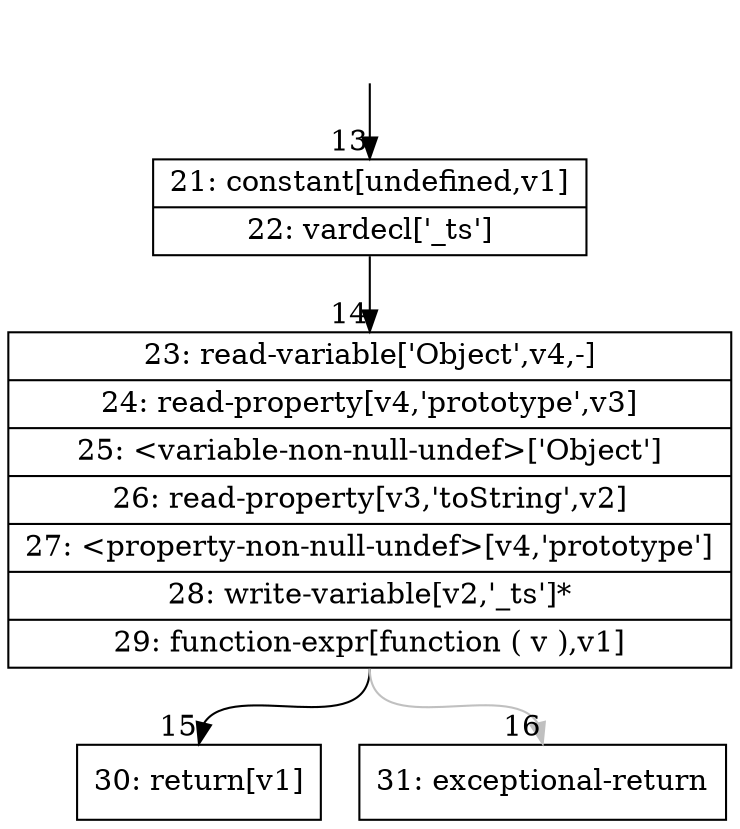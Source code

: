 digraph {
rankdir="TD"
BB_entry2[shape=none,label=""];
BB_entry2 -> BB13 [tailport=s, headport=n, headlabel="    13"]
BB13 [shape=record label="{21: constant[undefined,v1]|22: vardecl['_ts']}" ] 
BB13 -> BB14 [tailport=s, headport=n, headlabel="      14"]
BB14 [shape=record label="{23: read-variable['Object',v4,-]|24: read-property[v4,'prototype',v3]|25: \<variable-non-null-undef\>['Object']|26: read-property[v3,'toString',v2]|27: \<property-non-null-undef\>[v4,'prototype']|28: write-variable[v2,'_ts']*|29: function-expr[function ( v ),v1]}" ] 
BB14 -> BB15 [tailport=s, headport=n, headlabel="      15"]
BB14 -> BB16 [tailport=s, headport=n, color=gray, headlabel="      16"]
BB15 [shape=record label="{30: return[v1]}" ] 
BB16 [shape=record label="{31: exceptional-return}" ] 
//#$~ 16
}
